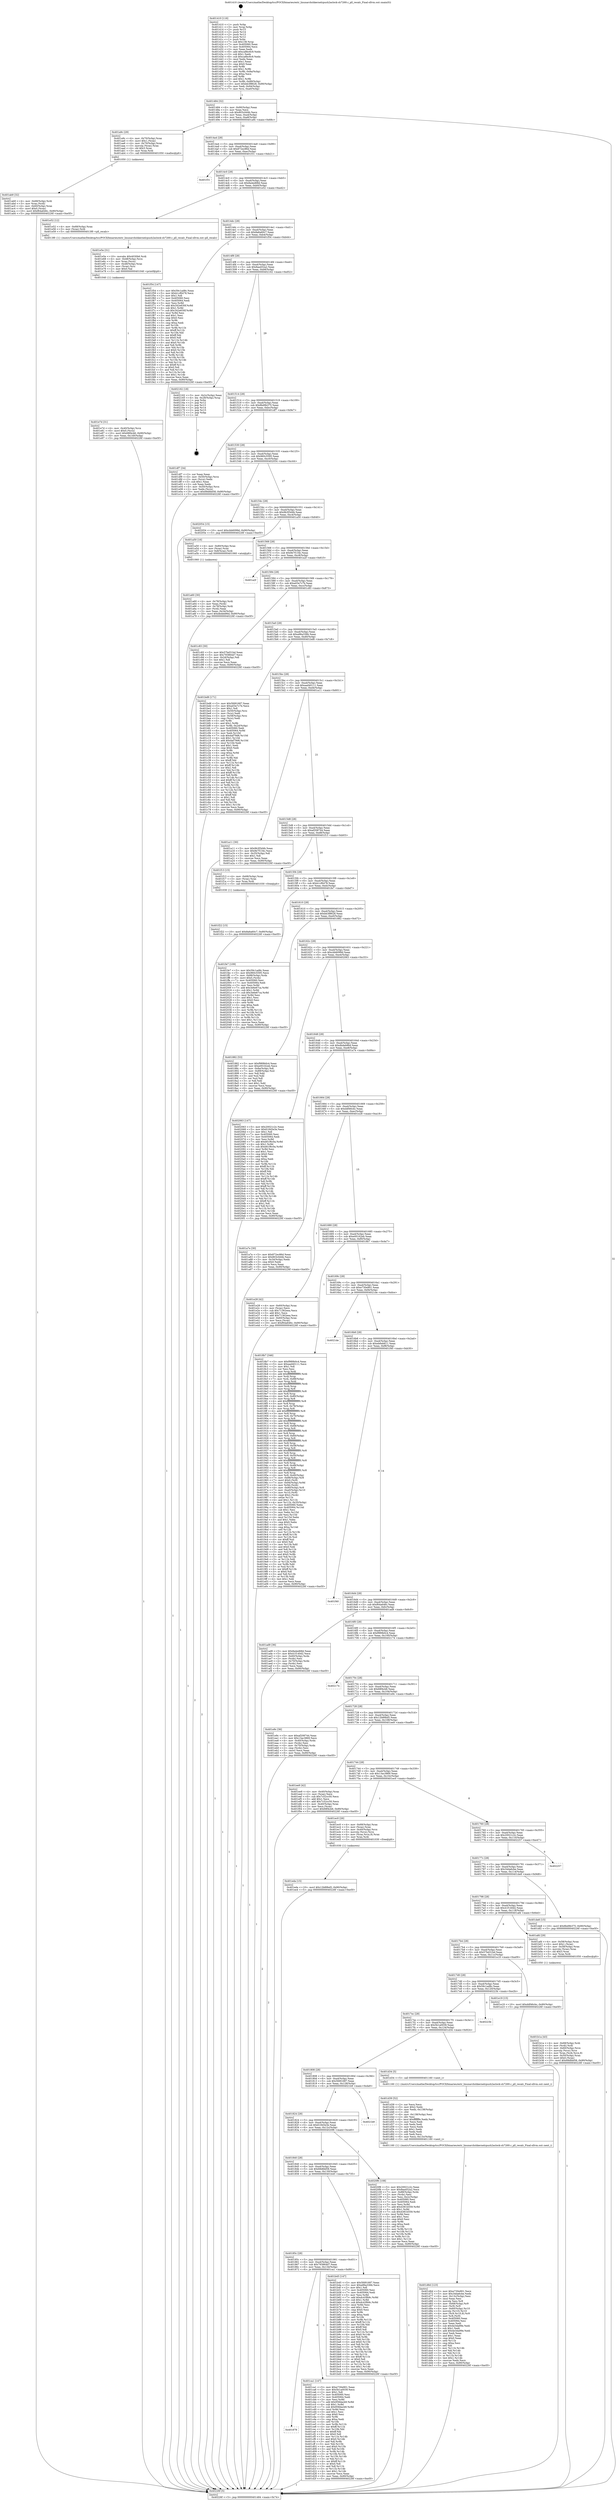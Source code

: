 digraph "0x401410" {
  label = "0x401410 (/mnt/c/Users/mathe/Desktop/tcc/POCII/binaries/extr_linuxarchshkernelcpush2aclock-sh7269.c_pll_recalc_Final-ollvm.out::main(0))"
  labelloc = "t"
  node[shape=record]

  Entry [label="",width=0.3,height=0.3,shape=circle,fillcolor=black,style=filled]
  "0x401484" [label="{
     0x401484 [32]\l
     | [instrs]\l
     &nbsp;&nbsp;0x401484 \<+6\>: mov -0x90(%rbp),%eax\l
     &nbsp;&nbsp;0x40148a \<+2\>: mov %eax,%ecx\l
     &nbsp;&nbsp;0x40148c \<+6\>: sub $0x803c0d4b,%ecx\l
     &nbsp;&nbsp;0x401492 \<+6\>: mov %eax,-0xa4(%rbp)\l
     &nbsp;&nbsp;0x401498 \<+6\>: mov %ecx,-0xa8(%rbp)\l
     &nbsp;&nbsp;0x40149e \<+6\>: je 0000000000401a9c \<main+0x68c\>\l
  }"]
  "0x401a9c" [label="{
     0x401a9c [29]\l
     | [instrs]\l
     &nbsp;&nbsp;0x401a9c \<+4\>: mov -0x70(%rbp),%rax\l
     &nbsp;&nbsp;0x401aa0 \<+6\>: movl $0x1,(%rax)\l
     &nbsp;&nbsp;0x401aa6 \<+4\>: mov -0x70(%rbp),%rax\l
     &nbsp;&nbsp;0x401aaa \<+3\>: movslq (%rax),%rax\l
     &nbsp;&nbsp;0x401aad \<+4\>: shl $0x3,%rax\l
     &nbsp;&nbsp;0x401ab1 \<+3\>: mov %rax,%rdi\l
     &nbsp;&nbsp;0x401ab4 \<+5\>: call 0000000000401050 \<malloc@plt\>\l
     | [calls]\l
     &nbsp;&nbsp;0x401050 \{1\} (unknown)\l
  }"]
  "0x4014a4" [label="{
     0x4014a4 [28]\l
     | [instrs]\l
     &nbsp;&nbsp;0x4014a4 \<+5\>: jmp 00000000004014a9 \<main+0x99\>\l
     &nbsp;&nbsp;0x4014a9 \<+6\>: mov -0xa4(%rbp),%eax\l
     &nbsp;&nbsp;0x4014af \<+5\>: sub $0x872ec86d,%eax\l
     &nbsp;&nbsp;0x4014b4 \<+6\>: mov %eax,-0xac(%rbp)\l
     &nbsp;&nbsp;0x4014ba \<+6\>: je 0000000000401f31 \<main+0xb21\>\l
  }"]
  Exit [label="",width=0.3,height=0.3,shape=circle,fillcolor=black,style=filled,peripheries=2]
  "0x401f31" [label="{
     0x401f31\l
  }", style=dashed]
  "0x4014c0" [label="{
     0x4014c0 [28]\l
     | [instrs]\l
     &nbsp;&nbsp;0x4014c0 \<+5\>: jmp 00000000004014c5 \<main+0xb5\>\l
     &nbsp;&nbsp;0x4014c5 \<+6\>: mov -0xa4(%rbp),%eax\l
     &nbsp;&nbsp;0x4014cb \<+5\>: sub $0x8a4ed68d,%eax\l
     &nbsp;&nbsp;0x4014d0 \<+6\>: mov %eax,-0xb0(%rbp)\l
     &nbsp;&nbsp;0x4014d6 \<+6\>: je 0000000000401e52 \<main+0xa42\>\l
  }"]
  "0x401f22" [label="{
     0x401f22 [15]\l
     | [instrs]\l
     &nbsp;&nbsp;0x401f22 \<+10\>: movl $0x8a6a60c7,-0x90(%rbp)\l
     &nbsp;&nbsp;0x401f2c \<+5\>: jmp 000000000040226f \<main+0xe5f\>\l
  }"]
  "0x401e52" [label="{
     0x401e52 [12]\l
     | [instrs]\l
     &nbsp;&nbsp;0x401e52 \<+4\>: mov -0x68(%rbp),%rax\l
     &nbsp;&nbsp;0x401e56 \<+3\>: mov (%rax),%rdi\l
     &nbsp;&nbsp;0x401e59 \<+5\>: call 00000000004013f0 \<pll_recalc\>\l
     | [calls]\l
     &nbsp;&nbsp;0x4013f0 \{1\} (/mnt/c/Users/mathe/Desktop/tcc/POCII/binaries/extr_linuxarchshkernelcpush2aclock-sh7269.c_pll_recalc_Final-ollvm.out::pll_recalc)\l
  }"]
  "0x4014dc" [label="{
     0x4014dc [28]\l
     | [instrs]\l
     &nbsp;&nbsp;0x4014dc \<+5\>: jmp 00000000004014e1 \<main+0xd1\>\l
     &nbsp;&nbsp;0x4014e1 \<+6\>: mov -0xa4(%rbp),%eax\l
     &nbsp;&nbsp;0x4014e7 \<+5\>: sub $0x8a6a60c7,%eax\l
     &nbsp;&nbsp;0x4014ec \<+6\>: mov %eax,-0xb4(%rbp)\l
     &nbsp;&nbsp;0x4014f2 \<+6\>: je 0000000000401f54 \<main+0xb44\>\l
  }"]
  "0x401eda" [label="{
     0x401eda [15]\l
     | [instrs]\l
     &nbsp;&nbsp;0x401eda \<+10\>: movl $0x12b89bd5,-0x90(%rbp)\l
     &nbsp;&nbsp;0x401ee4 \<+5\>: jmp 000000000040226f \<main+0xe5f\>\l
  }"]
  "0x401f54" [label="{
     0x401f54 [147]\l
     | [instrs]\l
     &nbsp;&nbsp;0x401f54 \<+5\>: mov $0x59c1ad8c,%eax\l
     &nbsp;&nbsp;0x401f59 \<+5\>: mov $0xb1cf6478,%ecx\l
     &nbsp;&nbsp;0x401f5e \<+2\>: mov $0x1,%dl\l
     &nbsp;&nbsp;0x401f60 \<+7\>: mov 0x405060,%esi\l
     &nbsp;&nbsp;0x401f67 \<+7\>: mov 0x405064,%edi\l
     &nbsp;&nbsp;0x401f6e \<+3\>: mov %esi,%r8d\l
     &nbsp;&nbsp;0x401f71 \<+7\>: add $0x342e630f,%r8d\l
     &nbsp;&nbsp;0x401f78 \<+4\>: sub $0x1,%r8d\l
     &nbsp;&nbsp;0x401f7c \<+7\>: sub $0x342e630f,%r8d\l
     &nbsp;&nbsp;0x401f83 \<+4\>: imul %r8d,%esi\l
     &nbsp;&nbsp;0x401f87 \<+3\>: and $0x1,%esi\l
     &nbsp;&nbsp;0x401f8a \<+3\>: cmp $0x0,%esi\l
     &nbsp;&nbsp;0x401f8d \<+4\>: sete %r9b\l
     &nbsp;&nbsp;0x401f91 \<+3\>: cmp $0xa,%edi\l
     &nbsp;&nbsp;0x401f94 \<+4\>: setl %r10b\l
     &nbsp;&nbsp;0x401f98 \<+3\>: mov %r9b,%r11b\l
     &nbsp;&nbsp;0x401f9b \<+4\>: xor $0xff,%r11b\l
     &nbsp;&nbsp;0x401f9f \<+3\>: mov %r10b,%bl\l
     &nbsp;&nbsp;0x401fa2 \<+3\>: xor $0xff,%bl\l
     &nbsp;&nbsp;0x401fa5 \<+3\>: xor $0x0,%dl\l
     &nbsp;&nbsp;0x401fa8 \<+3\>: mov %r11b,%r14b\l
     &nbsp;&nbsp;0x401fab \<+4\>: and $0x0,%r14b\l
     &nbsp;&nbsp;0x401faf \<+3\>: and %dl,%r9b\l
     &nbsp;&nbsp;0x401fb2 \<+3\>: mov %bl,%r15b\l
     &nbsp;&nbsp;0x401fb5 \<+4\>: and $0x0,%r15b\l
     &nbsp;&nbsp;0x401fb9 \<+3\>: and %dl,%r10b\l
     &nbsp;&nbsp;0x401fbc \<+3\>: or %r9b,%r14b\l
     &nbsp;&nbsp;0x401fbf \<+3\>: or %r10b,%r15b\l
     &nbsp;&nbsp;0x401fc2 \<+3\>: xor %r15b,%r14b\l
     &nbsp;&nbsp;0x401fc5 \<+3\>: or %bl,%r11b\l
     &nbsp;&nbsp;0x401fc8 \<+4\>: xor $0xff,%r11b\l
     &nbsp;&nbsp;0x401fcc \<+3\>: or $0x0,%dl\l
     &nbsp;&nbsp;0x401fcf \<+3\>: and %dl,%r11b\l
     &nbsp;&nbsp;0x401fd2 \<+3\>: or %r11b,%r14b\l
     &nbsp;&nbsp;0x401fd5 \<+4\>: test $0x1,%r14b\l
     &nbsp;&nbsp;0x401fd9 \<+3\>: cmovne %ecx,%eax\l
     &nbsp;&nbsp;0x401fdc \<+6\>: mov %eax,-0x90(%rbp)\l
     &nbsp;&nbsp;0x401fe2 \<+5\>: jmp 000000000040226f \<main+0xe5f\>\l
  }"]
  "0x4014f8" [label="{
     0x4014f8 [28]\l
     | [instrs]\l
     &nbsp;&nbsp;0x4014f8 \<+5\>: jmp 00000000004014fd \<main+0xed\>\l
     &nbsp;&nbsp;0x4014fd \<+6\>: mov -0xa4(%rbp),%eax\l
     &nbsp;&nbsp;0x401503 \<+5\>: sub $0x8aa452a2,%eax\l
     &nbsp;&nbsp;0x401508 \<+6\>: mov %eax,-0xb8(%rbp)\l
     &nbsp;&nbsp;0x40150e \<+6\>: je 0000000000402162 \<main+0xd52\>\l
  }"]
  "0x401e7d" [label="{
     0x401e7d [31]\l
     | [instrs]\l
     &nbsp;&nbsp;0x401e7d \<+4\>: mov -0x40(%rbp),%rcx\l
     &nbsp;&nbsp;0x401e81 \<+6\>: movl $0x0,(%rcx)\l
     &nbsp;&nbsp;0x401e87 \<+10\>: movl $0x68f4cb6,-0x90(%rbp)\l
     &nbsp;&nbsp;0x401e91 \<+6\>: mov %eax,-0x140(%rbp)\l
     &nbsp;&nbsp;0x401e97 \<+5\>: jmp 000000000040226f \<main+0xe5f\>\l
  }"]
  "0x402162" [label="{
     0x402162 [18]\l
     | [instrs]\l
     &nbsp;&nbsp;0x402162 \<+3\>: mov -0x2c(%rbp),%eax\l
     &nbsp;&nbsp;0x402165 \<+4\>: lea -0x28(%rbp),%rsp\l
     &nbsp;&nbsp;0x402169 \<+1\>: pop %rbx\l
     &nbsp;&nbsp;0x40216a \<+2\>: pop %r12\l
     &nbsp;&nbsp;0x40216c \<+2\>: pop %r13\l
     &nbsp;&nbsp;0x40216e \<+2\>: pop %r14\l
     &nbsp;&nbsp;0x402170 \<+2\>: pop %r15\l
     &nbsp;&nbsp;0x402172 \<+1\>: pop %rbp\l
     &nbsp;&nbsp;0x402173 \<+1\>: ret\l
  }"]
  "0x401514" [label="{
     0x401514 [28]\l
     | [instrs]\l
     &nbsp;&nbsp;0x401514 \<+5\>: jmp 0000000000401519 \<main+0x109\>\l
     &nbsp;&nbsp;0x401519 \<+6\>: mov -0xa4(%rbp),%eax\l
     &nbsp;&nbsp;0x40151f \<+5\>: sub $0x8bd9b375,%eax\l
     &nbsp;&nbsp;0x401524 \<+6\>: mov %eax,-0xbc(%rbp)\l
     &nbsp;&nbsp;0x40152a \<+6\>: je 0000000000401df7 \<main+0x9e7\>\l
  }"]
  "0x401e5e" [label="{
     0x401e5e [31]\l
     | [instrs]\l
     &nbsp;&nbsp;0x401e5e \<+10\>: movabs $0x4030b6,%rdi\l
     &nbsp;&nbsp;0x401e68 \<+4\>: mov -0x48(%rbp),%rcx\l
     &nbsp;&nbsp;0x401e6c \<+3\>: mov %rax,(%rcx)\l
     &nbsp;&nbsp;0x401e6f \<+4\>: mov -0x48(%rbp),%rax\l
     &nbsp;&nbsp;0x401e73 \<+3\>: mov (%rax),%rsi\l
     &nbsp;&nbsp;0x401e76 \<+2\>: mov $0x0,%al\l
     &nbsp;&nbsp;0x401e78 \<+5\>: call 0000000000401040 \<printf@plt\>\l
     | [calls]\l
     &nbsp;&nbsp;0x401040 \{1\} (unknown)\l
  }"]
  "0x401df7" [label="{
     0x401df7 [34]\l
     | [instrs]\l
     &nbsp;&nbsp;0x401df7 \<+2\>: xor %eax,%eax\l
     &nbsp;&nbsp;0x401df9 \<+4\>: mov -0x50(%rbp),%rcx\l
     &nbsp;&nbsp;0x401dfd \<+2\>: mov (%rcx),%edx\l
     &nbsp;&nbsp;0x401dff \<+3\>: sub $0x1,%eax\l
     &nbsp;&nbsp;0x401e02 \<+2\>: sub %eax,%edx\l
     &nbsp;&nbsp;0x401e04 \<+4\>: mov -0x50(%rbp),%rcx\l
     &nbsp;&nbsp;0x401e08 \<+2\>: mov %edx,(%rcx)\l
     &nbsp;&nbsp;0x401e0a \<+10\>: movl $0x68dfdd58,-0x90(%rbp)\l
     &nbsp;&nbsp;0x401e14 \<+5\>: jmp 000000000040226f \<main+0xe5f\>\l
  }"]
  "0x401530" [label="{
     0x401530 [28]\l
     | [instrs]\l
     &nbsp;&nbsp;0x401530 \<+5\>: jmp 0000000000401535 \<main+0x125\>\l
     &nbsp;&nbsp;0x401535 \<+6\>: mov -0xa4(%rbp),%eax\l
     &nbsp;&nbsp;0x40153b \<+5\>: sub $0x960c5595,%eax\l
     &nbsp;&nbsp;0x401540 \<+6\>: mov %eax,-0xc0(%rbp)\l
     &nbsp;&nbsp;0x401546 \<+6\>: je 0000000000402054 \<main+0xc44\>\l
  }"]
  "0x401d6d" [label="{
     0x401d6d [123]\l
     | [instrs]\l
     &nbsp;&nbsp;0x401d6d \<+5\>: mov $0xe730e901,%ecx\l
     &nbsp;&nbsp;0x401d72 \<+5\>: mov $0x34da6cbe,%edx\l
     &nbsp;&nbsp;0x401d77 \<+6\>: mov -0x13c(%rbp),%esi\l
     &nbsp;&nbsp;0x401d7d \<+3\>: imul %eax,%esi\l
     &nbsp;&nbsp;0x401d80 \<+3\>: movslq %esi,%r8\l
     &nbsp;&nbsp;0x401d83 \<+4\>: mov -0x68(%rbp),%r9\l
     &nbsp;&nbsp;0x401d87 \<+3\>: mov (%r9),%r9\l
     &nbsp;&nbsp;0x401d8a \<+4\>: mov -0x60(%rbp),%r10\l
     &nbsp;&nbsp;0x401d8e \<+3\>: movslq (%r10),%r10\l
     &nbsp;&nbsp;0x401d91 \<+4\>: mov (%r9,%r10,8),%r9\l
     &nbsp;&nbsp;0x401d95 \<+3\>: mov %r8,(%r9)\l
     &nbsp;&nbsp;0x401d98 \<+7\>: mov 0x405060,%eax\l
     &nbsp;&nbsp;0x401d9f \<+7\>: mov 0x405064,%esi\l
     &nbsp;&nbsp;0x401da6 \<+2\>: mov %eax,%edi\l
     &nbsp;&nbsp;0x401da8 \<+6\>: sub $0x4e3da99e,%edi\l
     &nbsp;&nbsp;0x401dae \<+3\>: sub $0x1,%edi\l
     &nbsp;&nbsp;0x401db1 \<+6\>: add $0x4e3da99e,%edi\l
     &nbsp;&nbsp;0x401db7 \<+3\>: imul %edi,%eax\l
     &nbsp;&nbsp;0x401dba \<+3\>: and $0x1,%eax\l
     &nbsp;&nbsp;0x401dbd \<+3\>: cmp $0x0,%eax\l
     &nbsp;&nbsp;0x401dc0 \<+4\>: sete %r11b\l
     &nbsp;&nbsp;0x401dc4 \<+3\>: cmp $0xa,%esi\l
     &nbsp;&nbsp;0x401dc7 \<+3\>: setl %bl\l
     &nbsp;&nbsp;0x401dca \<+3\>: mov %r11b,%r14b\l
     &nbsp;&nbsp;0x401dcd \<+3\>: and %bl,%r14b\l
     &nbsp;&nbsp;0x401dd0 \<+3\>: xor %bl,%r11b\l
     &nbsp;&nbsp;0x401dd3 \<+3\>: or %r11b,%r14b\l
     &nbsp;&nbsp;0x401dd6 \<+4\>: test $0x1,%r14b\l
     &nbsp;&nbsp;0x401dda \<+3\>: cmovne %edx,%ecx\l
     &nbsp;&nbsp;0x401ddd \<+6\>: mov %ecx,-0x90(%rbp)\l
     &nbsp;&nbsp;0x401de3 \<+5\>: jmp 000000000040226f \<main+0xe5f\>\l
  }"]
  "0x402054" [label="{
     0x402054 [15]\l
     | [instrs]\l
     &nbsp;&nbsp;0x402054 \<+10\>: movl $0xcbb6099d,-0x90(%rbp)\l
     &nbsp;&nbsp;0x40205e \<+5\>: jmp 000000000040226f \<main+0xe5f\>\l
  }"]
  "0x40154c" [label="{
     0x40154c [28]\l
     | [instrs]\l
     &nbsp;&nbsp;0x40154c \<+5\>: jmp 0000000000401551 \<main+0x141\>\l
     &nbsp;&nbsp;0x401551 \<+6\>: mov -0xa4(%rbp),%eax\l
     &nbsp;&nbsp;0x401557 \<+5\>: sub $0x9b3f3d4b,%eax\l
     &nbsp;&nbsp;0x40155c \<+6\>: mov %eax,-0xc4(%rbp)\l
     &nbsp;&nbsp;0x401562 \<+6\>: je 0000000000401a50 \<main+0x640\>\l
  }"]
  "0x401d39" [label="{
     0x401d39 [52]\l
     | [instrs]\l
     &nbsp;&nbsp;0x401d39 \<+2\>: xor %ecx,%ecx\l
     &nbsp;&nbsp;0x401d3b \<+5\>: mov $0x2,%edx\l
     &nbsp;&nbsp;0x401d40 \<+6\>: mov %edx,-0x138(%rbp)\l
     &nbsp;&nbsp;0x401d46 \<+1\>: cltd\l
     &nbsp;&nbsp;0x401d47 \<+6\>: mov -0x138(%rbp),%esi\l
     &nbsp;&nbsp;0x401d4d \<+2\>: idiv %esi\l
     &nbsp;&nbsp;0x401d4f \<+6\>: imul $0xfffffffe,%edx,%edx\l
     &nbsp;&nbsp;0x401d55 \<+2\>: mov %ecx,%edi\l
     &nbsp;&nbsp;0x401d57 \<+2\>: sub %edx,%edi\l
     &nbsp;&nbsp;0x401d59 \<+2\>: mov %ecx,%edx\l
     &nbsp;&nbsp;0x401d5b \<+3\>: sub $0x1,%edx\l
     &nbsp;&nbsp;0x401d5e \<+2\>: add %edx,%edi\l
     &nbsp;&nbsp;0x401d60 \<+2\>: sub %edi,%ecx\l
     &nbsp;&nbsp;0x401d62 \<+6\>: mov %ecx,-0x13c(%rbp)\l
     &nbsp;&nbsp;0x401d68 \<+5\>: call 0000000000401160 \<next_i\>\l
     | [calls]\l
     &nbsp;&nbsp;0x401160 \{1\} (/mnt/c/Users/mathe/Desktop/tcc/POCII/binaries/extr_linuxarchshkernelcpush2aclock-sh7269.c_pll_recalc_Final-ollvm.out::next_i)\l
  }"]
  "0x401a50" [label="{
     0x401a50 [16]\l
     | [instrs]\l
     &nbsp;&nbsp;0x401a50 \<+4\>: mov -0x80(%rbp),%rax\l
     &nbsp;&nbsp;0x401a54 \<+3\>: mov (%rax),%rax\l
     &nbsp;&nbsp;0x401a57 \<+4\>: mov 0x8(%rax),%rdi\l
     &nbsp;&nbsp;0x401a5b \<+5\>: call 0000000000401060 \<atoi@plt\>\l
     | [calls]\l
     &nbsp;&nbsp;0x401060 \{1\} (unknown)\l
  }"]
  "0x401568" [label="{
     0x401568 [28]\l
     | [instrs]\l
     &nbsp;&nbsp;0x401568 \<+5\>: jmp 000000000040156d \<main+0x15d\>\l
     &nbsp;&nbsp;0x40156d \<+6\>: mov -0xa4(%rbp),%eax\l
     &nbsp;&nbsp;0x401573 \<+5\>: sub $0x9e7f134c,%eax\l
     &nbsp;&nbsp;0x401578 \<+6\>: mov %eax,-0xc8(%rbp)\l
     &nbsp;&nbsp;0x40157e \<+6\>: je 0000000000401a2f \<main+0x61f\>\l
  }"]
  "0x401878" [label="{
     0x401878\l
  }", style=dashed]
  "0x401a2f" [label="{
     0x401a2f\l
  }", style=dashed]
  "0x401584" [label="{
     0x401584 [28]\l
     | [instrs]\l
     &nbsp;&nbsp;0x401584 \<+5\>: jmp 0000000000401589 \<main+0x179\>\l
     &nbsp;&nbsp;0x401589 \<+6\>: mov -0xa4(%rbp),%eax\l
     &nbsp;&nbsp;0x40158f \<+5\>: sub $0xa03e7c7b,%eax\l
     &nbsp;&nbsp;0x401594 \<+6\>: mov %eax,-0xcc(%rbp)\l
     &nbsp;&nbsp;0x40159a \<+6\>: je 0000000000401c83 \<main+0x873\>\l
  }"]
  "0x401ca1" [label="{
     0x401ca1 [147]\l
     | [instrs]\l
     &nbsp;&nbsp;0x401ca1 \<+5\>: mov $0xe730e901,%eax\l
     &nbsp;&nbsp;0x401ca6 \<+5\>: mov $0x5b1a0039,%ecx\l
     &nbsp;&nbsp;0x401cab \<+2\>: mov $0x1,%dl\l
     &nbsp;&nbsp;0x401cad \<+7\>: mov 0x405060,%esi\l
     &nbsp;&nbsp;0x401cb4 \<+7\>: mov 0x405064,%edi\l
     &nbsp;&nbsp;0x401cbb \<+3\>: mov %esi,%r8d\l
     &nbsp;&nbsp;0x401cbe \<+7\>: add $0x958dacb9,%r8d\l
     &nbsp;&nbsp;0x401cc5 \<+4\>: sub $0x1,%r8d\l
     &nbsp;&nbsp;0x401cc9 \<+7\>: sub $0x958dacb9,%r8d\l
     &nbsp;&nbsp;0x401cd0 \<+4\>: imul %r8d,%esi\l
     &nbsp;&nbsp;0x401cd4 \<+3\>: and $0x1,%esi\l
     &nbsp;&nbsp;0x401cd7 \<+3\>: cmp $0x0,%esi\l
     &nbsp;&nbsp;0x401cda \<+4\>: sete %r9b\l
     &nbsp;&nbsp;0x401cde \<+3\>: cmp $0xa,%edi\l
     &nbsp;&nbsp;0x401ce1 \<+4\>: setl %r10b\l
     &nbsp;&nbsp;0x401ce5 \<+3\>: mov %r9b,%r11b\l
     &nbsp;&nbsp;0x401ce8 \<+4\>: xor $0xff,%r11b\l
     &nbsp;&nbsp;0x401cec \<+3\>: mov %r10b,%bl\l
     &nbsp;&nbsp;0x401cef \<+3\>: xor $0xff,%bl\l
     &nbsp;&nbsp;0x401cf2 \<+3\>: xor $0x0,%dl\l
     &nbsp;&nbsp;0x401cf5 \<+3\>: mov %r11b,%r14b\l
     &nbsp;&nbsp;0x401cf8 \<+4\>: and $0x0,%r14b\l
     &nbsp;&nbsp;0x401cfc \<+3\>: and %dl,%r9b\l
     &nbsp;&nbsp;0x401cff \<+3\>: mov %bl,%r15b\l
     &nbsp;&nbsp;0x401d02 \<+4\>: and $0x0,%r15b\l
     &nbsp;&nbsp;0x401d06 \<+3\>: and %dl,%r10b\l
     &nbsp;&nbsp;0x401d09 \<+3\>: or %r9b,%r14b\l
     &nbsp;&nbsp;0x401d0c \<+3\>: or %r10b,%r15b\l
     &nbsp;&nbsp;0x401d0f \<+3\>: xor %r15b,%r14b\l
     &nbsp;&nbsp;0x401d12 \<+3\>: or %bl,%r11b\l
     &nbsp;&nbsp;0x401d15 \<+4\>: xor $0xff,%r11b\l
     &nbsp;&nbsp;0x401d19 \<+3\>: or $0x0,%dl\l
     &nbsp;&nbsp;0x401d1c \<+3\>: and %dl,%r11b\l
     &nbsp;&nbsp;0x401d1f \<+3\>: or %r11b,%r14b\l
     &nbsp;&nbsp;0x401d22 \<+4\>: test $0x1,%r14b\l
     &nbsp;&nbsp;0x401d26 \<+3\>: cmovne %ecx,%eax\l
     &nbsp;&nbsp;0x401d29 \<+6\>: mov %eax,-0x90(%rbp)\l
     &nbsp;&nbsp;0x401d2f \<+5\>: jmp 000000000040226f \<main+0xe5f\>\l
  }"]
  "0x401c83" [label="{
     0x401c83 [30]\l
     | [instrs]\l
     &nbsp;&nbsp;0x401c83 \<+5\>: mov $0x57bd31bd,%eax\l
     &nbsp;&nbsp;0x401c88 \<+5\>: mov $0x793864d7,%ecx\l
     &nbsp;&nbsp;0x401c8d \<+3\>: mov -0x2d(%rbp),%dl\l
     &nbsp;&nbsp;0x401c90 \<+3\>: test $0x1,%dl\l
     &nbsp;&nbsp;0x401c93 \<+3\>: cmovne %ecx,%eax\l
     &nbsp;&nbsp;0x401c96 \<+6\>: mov %eax,-0x90(%rbp)\l
     &nbsp;&nbsp;0x401c9c \<+5\>: jmp 000000000040226f \<main+0xe5f\>\l
  }"]
  "0x4015a0" [label="{
     0x4015a0 [28]\l
     | [instrs]\l
     &nbsp;&nbsp;0x4015a0 \<+5\>: jmp 00000000004015a5 \<main+0x195\>\l
     &nbsp;&nbsp;0x4015a5 \<+6\>: mov -0xa4(%rbp),%eax\l
     &nbsp;&nbsp;0x4015ab \<+5\>: sub $0xa96a336b,%eax\l
     &nbsp;&nbsp;0x4015b0 \<+6\>: mov %eax,-0xd0(%rbp)\l
     &nbsp;&nbsp;0x4015b6 \<+6\>: je 0000000000401bd8 \<main+0x7c8\>\l
  }"]
  "0x40185c" [label="{
     0x40185c [28]\l
     | [instrs]\l
     &nbsp;&nbsp;0x40185c \<+5\>: jmp 0000000000401861 \<main+0x451\>\l
     &nbsp;&nbsp;0x401861 \<+6\>: mov -0xa4(%rbp),%eax\l
     &nbsp;&nbsp;0x401867 \<+5\>: sub $0x793864d7,%eax\l
     &nbsp;&nbsp;0x40186c \<+6\>: mov %eax,-0x134(%rbp)\l
     &nbsp;&nbsp;0x401872 \<+6\>: je 0000000000401ca1 \<main+0x891\>\l
  }"]
  "0x401bd8" [label="{
     0x401bd8 [171]\l
     | [instrs]\l
     &nbsp;&nbsp;0x401bd8 \<+5\>: mov $0x5fd91687,%eax\l
     &nbsp;&nbsp;0x401bdd \<+5\>: mov $0xa03e7c7b,%ecx\l
     &nbsp;&nbsp;0x401be2 \<+2\>: mov $0x1,%dl\l
     &nbsp;&nbsp;0x401be4 \<+4\>: mov -0x50(%rbp),%rsi\l
     &nbsp;&nbsp;0x401be8 \<+2\>: mov (%rsi),%edi\l
     &nbsp;&nbsp;0x401bea \<+4\>: mov -0x58(%rbp),%rsi\l
     &nbsp;&nbsp;0x401bee \<+2\>: cmp (%rsi),%edi\l
     &nbsp;&nbsp;0x401bf0 \<+4\>: setl %r8b\l
     &nbsp;&nbsp;0x401bf4 \<+4\>: and $0x1,%r8b\l
     &nbsp;&nbsp;0x401bf8 \<+4\>: mov %r8b,-0x2d(%rbp)\l
     &nbsp;&nbsp;0x401bfc \<+7\>: mov 0x405060,%edi\l
     &nbsp;&nbsp;0x401c03 \<+8\>: mov 0x405064,%r9d\l
     &nbsp;&nbsp;0x401c0b \<+3\>: mov %edi,%r10d\l
     &nbsp;&nbsp;0x401c0e \<+7\>: sub $0x4af79d6,%r10d\l
     &nbsp;&nbsp;0x401c15 \<+4\>: sub $0x1,%r10d\l
     &nbsp;&nbsp;0x401c19 \<+7\>: add $0x4af79d6,%r10d\l
     &nbsp;&nbsp;0x401c20 \<+4\>: imul %r10d,%edi\l
     &nbsp;&nbsp;0x401c24 \<+3\>: and $0x1,%edi\l
     &nbsp;&nbsp;0x401c27 \<+3\>: cmp $0x0,%edi\l
     &nbsp;&nbsp;0x401c2a \<+4\>: sete %r8b\l
     &nbsp;&nbsp;0x401c2e \<+4\>: cmp $0xa,%r9d\l
     &nbsp;&nbsp;0x401c32 \<+4\>: setl %r11b\l
     &nbsp;&nbsp;0x401c36 \<+3\>: mov %r8b,%bl\l
     &nbsp;&nbsp;0x401c39 \<+3\>: xor $0xff,%bl\l
     &nbsp;&nbsp;0x401c3c \<+3\>: mov %r11b,%r14b\l
     &nbsp;&nbsp;0x401c3f \<+4\>: xor $0xff,%r14b\l
     &nbsp;&nbsp;0x401c43 \<+3\>: xor $0x1,%dl\l
     &nbsp;&nbsp;0x401c46 \<+3\>: mov %bl,%r15b\l
     &nbsp;&nbsp;0x401c49 \<+4\>: and $0xff,%r15b\l
     &nbsp;&nbsp;0x401c4d \<+3\>: and %dl,%r8b\l
     &nbsp;&nbsp;0x401c50 \<+3\>: mov %r14b,%r12b\l
     &nbsp;&nbsp;0x401c53 \<+4\>: and $0xff,%r12b\l
     &nbsp;&nbsp;0x401c57 \<+3\>: and %dl,%r11b\l
     &nbsp;&nbsp;0x401c5a \<+3\>: or %r8b,%r15b\l
     &nbsp;&nbsp;0x401c5d \<+3\>: or %r11b,%r12b\l
     &nbsp;&nbsp;0x401c60 \<+3\>: xor %r12b,%r15b\l
     &nbsp;&nbsp;0x401c63 \<+3\>: or %r14b,%bl\l
     &nbsp;&nbsp;0x401c66 \<+3\>: xor $0xff,%bl\l
     &nbsp;&nbsp;0x401c69 \<+3\>: or $0x1,%dl\l
     &nbsp;&nbsp;0x401c6c \<+2\>: and %dl,%bl\l
     &nbsp;&nbsp;0x401c6e \<+3\>: or %bl,%r15b\l
     &nbsp;&nbsp;0x401c71 \<+4\>: test $0x1,%r15b\l
     &nbsp;&nbsp;0x401c75 \<+3\>: cmovne %ecx,%eax\l
     &nbsp;&nbsp;0x401c78 \<+6\>: mov %eax,-0x90(%rbp)\l
     &nbsp;&nbsp;0x401c7e \<+5\>: jmp 000000000040226f \<main+0xe5f\>\l
  }"]
  "0x4015bc" [label="{
     0x4015bc [28]\l
     | [instrs]\l
     &nbsp;&nbsp;0x4015bc \<+5\>: jmp 00000000004015c1 \<main+0x1b1\>\l
     &nbsp;&nbsp;0x4015c1 \<+6\>: mov -0xa4(%rbp),%eax\l
     &nbsp;&nbsp;0x4015c7 \<+5\>: sub $0xaad40111,%eax\l
     &nbsp;&nbsp;0x4015cc \<+6\>: mov %eax,-0xd4(%rbp)\l
     &nbsp;&nbsp;0x4015d2 \<+6\>: je 0000000000401a11 \<main+0x601\>\l
  }"]
  "0x401b45" [label="{
     0x401b45 [147]\l
     | [instrs]\l
     &nbsp;&nbsp;0x401b45 \<+5\>: mov $0x5fd91687,%eax\l
     &nbsp;&nbsp;0x401b4a \<+5\>: mov $0xa96a336b,%ecx\l
     &nbsp;&nbsp;0x401b4f \<+2\>: mov $0x1,%dl\l
     &nbsp;&nbsp;0x401b51 \<+7\>: mov 0x405060,%esi\l
     &nbsp;&nbsp;0x401b58 \<+7\>: mov 0x405064,%edi\l
     &nbsp;&nbsp;0x401b5f \<+3\>: mov %esi,%r8d\l
     &nbsp;&nbsp;0x401b62 \<+7\>: add $0xdc43fb9c,%r8d\l
     &nbsp;&nbsp;0x401b69 \<+4\>: sub $0x1,%r8d\l
     &nbsp;&nbsp;0x401b6d \<+7\>: sub $0xdc43fb9c,%r8d\l
     &nbsp;&nbsp;0x401b74 \<+4\>: imul %r8d,%esi\l
     &nbsp;&nbsp;0x401b78 \<+3\>: and $0x1,%esi\l
     &nbsp;&nbsp;0x401b7b \<+3\>: cmp $0x0,%esi\l
     &nbsp;&nbsp;0x401b7e \<+4\>: sete %r9b\l
     &nbsp;&nbsp;0x401b82 \<+3\>: cmp $0xa,%edi\l
     &nbsp;&nbsp;0x401b85 \<+4\>: setl %r10b\l
     &nbsp;&nbsp;0x401b89 \<+3\>: mov %r9b,%r11b\l
     &nbsp;&nbsp;0x401b8c \<+4\>: xor $0xff,%r11b\l
     &nbsp;&nbsp;0x401b90 \<+3\>: mov %r10b,%bl\l
     &nbsp;&nbsp;0x401b93 \<+3\>: xor $0xff,%bl\l
     &nbsp;&nbsp;0x401b96 \<+3\>: xor $0x0,%dl\l
     &nbsp;&nbsp;0x401b99 \<+3\>: mov %r11b,%r14b\l
     &nbsp;&nbsp;0x401b9c \<+4\>: and $0x0,%r14b\l
     &nbsp;&nbsp;0x401ba0 \<+3\>: and %dl,%r9b\l
     &nbsp;&nbsp;0x401ba3 \<+3\>: mov %bl,%r15b\l
     &nbsp;&nbsp;0x401ba6 \<+4\>: and $0x0,%r15b\l
     &nbsp;&nbsp;0x401baa \<+3\>: and %dl,%r10b\l
     &nbsp;&nbsp;0x401bad \<+3\>: or %r9b,%r14b\l
     &nbsp;&nbsp;0x401bb0 \<+3\>: or %r10b,%r15b\l
     &nbsp;&nbsp;0x401bb3 \<+3\>: xor %r15b,%r14b\l
     &nbsp;&nbsp;0x401bb6 \<+3\>: or %bl,%r11b\l
     &nbsp;&nbsp;0x401bb9 \<+4\>: xor $0xff,%r11b\l
     &nbsp;&nbsp;0x401bbd \<+3\>: or $0x0,%dl\l
     &nbsp;&nbsp;0x401bc0 \<+3\>: and %dl,%r11b\l
     &nbsp;&nbsp;0x401bc3 \<+3\>: or %r11b,%r14b\l
     &nbsp;&nbsp;0x401bc6 \<+4\>: test $0x1,%r14b\l
     &nbsp;&nbsp;0x401bca \<+3\>: cmovne %ecx,%eax\l
     &nbsp;&nbsp;0x401bcd \<+6\>: mov %eax,-0x90(%rbp)\l
     &nbsp;&nbsp;0x401bd3 \<+5\>: jmp 000000000040226f \<main+0xe5f\>\l
  }"]
  "0x401a11" [label="{
     0x401a11 [30]\l
     | [instrs]\l
     &nbsp;&nbsp;0x401a11 \<+5\>: mov $0x9b3f3d4b,%eax\l
     &nbsp;&nbsp;0x401a16 \<+5\>: mov $0x9e7f134c,%ecx\l
     &nbsp;&nbsp;0x401a1b \<+3\>: mov -0x35(%rbp),%dl\l
     &nbsp;&nbsp;0x401a1e \<+3\>: test $0x1,%dl\l
     &nbsp;&nbsp;0x401a21 \<+3\>: cmovne %ecx,%eax\l
     &nbsp;&nbsp;0x401a24 \<+6\>: mov %eax,-0x90(%rbp)\l
     &nbsp;&nbsp;0x401a2a \<+5\>: jmp 000000000040226f \<main+0xe5f\>\l
  }"]
  "0x4015d8" [label="{
     0x4015d8 [28]\l
     | [instrs]\l
     &nbsp;&nbsp;0x4015d8 \<+5\>: jmp 00000000004015dd \<main+0x1cd\>\l
     &nbsp;&nbsp;0x4015dd \<+6\>: mov -0xa4(%rbp),%eax\l
     &nbsp;&nbsp;0x4015e3 \<+5\>: sub $0xaf208744,%eax\l
     &nbsp;&nbsp;0x4015e8 \<+6\>: mov %eax,-0xd8(%rbp)\l
     &nbsp;&nbsp;0x4015ee \<+6\>: je 0000000000401f13 \<main+0xb03\>\l
  }"]
  "0x401840" [label="{
     0x401840 [28]\l
     | [instrs]\l
     &nbsp;&nbsp;0x401840 \<+5\>: jmp 0000000000401845 \<main+0x435\>\l
     &nbsp;&nbsp;0x401845 \<+6\>: mov -0xa4(%rbp),%eax\l
     &nbsp;&nbsp;0x40184b \<+5\>: sub $0x68dfdd58,%eax\l
     &nbsp;&nbsp;0x401850 \<+6\>: mov %eax,-0x130(%rbp)\l
     &nbsp;&nbsp;0x401856 \<+6\>: je 0000000000401b45 \<main+0x735\>\l
  }"]
  "0x401f13" [label="{
     0x401f13 [15]\l
     | [instrs]\l
     &nbsp;&nbsp;0x401f13 \<+4\>: mov -0x68(%rbp),%rax\l
     &nbsp;&nbsp;0x401f17 \<+3\>: mov (%rax),%rax\l
     &nbsp;&nbsp;0x401f1a \<+3\>: mov %rax,%rdi\l
     &nbsp;&nbsp;0x401f1d \<+5\>: call 0000000000401030 \<free@plt\>\l
     | [calls]\l
     &nbsp;&nbsp;0x401030 \{1\} (unknown)\l
  }"]
  "0x4015f4" [label="{
     0x4015f4 [28]\l
     | [instrs]\l
     &nbsp;&nbsp;0x4015f4 \<+5\>: jmp 00000000004015f9 \<main+0x1e9\>\l
     &nbsp;&nbsp;0x4015f9 \<+6\>: mov -0xa4(%rbp),%eax\l
     &nbsp;&nbsp;0x4015ff \<+5\>: sub $0xb1cf6478,%eax\l
     &nbsp;&nbsp;0x401604 \<+6\>: mov %eax,-0xdc(%rbp)\l
     &nbsp;&nbsp;0x40160a \<+6\>: je 0000000000401fe7 \<main+0xbd7\>\l
  }"]
  "0x4020f6" [label="{
     0x4020f6 [108]\l
     | [instrs]\l
     &nbsp;&nbsp;0x4020f6 \<+5\>: mov $0x20021c2c,%eax\l
     &nbsp;&nbsp;0x4020fb \<+5\>: mov $0x8aa452a2,%ecx\l
     &nbsp;&nbsp;0x402100 \<+7\>: mov -0x88(%rbp),%rdx\l
     &nbsp;&nbsp;0x402107 \<+2\>: mov (%rdx),%esi\l
     &nbsp;&nbsp;0x402109 \<+3\>: mov %esi,-0x2c(%rbp)\l
     &nbsp;&nbsp;0x40210c \<+7\>: mov 0x405060,%esi\l
     &nbsp;&nbsp;0x402113 \<+7\>: mov 0x405064,%edi\l
     &nbsp;&nbsp;0x40211a \<+3\>: mov %esi,%r8d\l
     &nbsp;&nbsp;0x40211d \<+7\>: add $0x4381b559,%r8d\l
     &nbsp;&nbsp;0x402124 \<+4\>: sub $0x1,%r8d\l
     &nbsp;&nbsp;0x402128 \<+7\>: sub $0x4381b559,%r8d\l
     &nbsp;&nbsp;0x40212f \<+4\>: imul %r8d,%esi\l
     &nbsp;&nbsp;0x402133 \<+3\>: and $0x1,%esi\l
     &nbsp;&nbsp;0x402136 \<+3\>: cmp $0x0,%esi\l
     &nbsp;&nbsp;0x402139 \<+4\>: sete %r9b\l
     &nbsp;&nbsp;0x40213d \<+3\>: cmp $0xa,%edi\l
     &nbsp;&nbsp;0x402140 \<+4\>: setl %r10b\l
     &nbsp;&nbsp;0x402144 \<+3\>: mov %r9b,%r11b\l
     &nbsp;&nbsp;0x402147 \<+3\>: and %r10b,%r11b\l
     &nbsp;&nbsp;0x40214a \<+3\>: xor %r10b,%r9b\l
     &nbsp;&nbsp;0x40214d \<+3\>: or %r9b,%r11b\l
     &nbsp;&nbsp;0x402150 \<+4\>: test $0x1,%r11b\l
     &nbsp;&nbsp;0x402154 \<+3\>: cmovne %ecx,%eax\l
     &nbsp;&nbsp;0x402157 \<+6\>: mov %eax,-0x90(%rbp)\l
     &nbsp;&nbsp;0x40215d \<+5\>: jmp 000000000040226f \<main+0xe5f\>\l
  }"]
  "0x401fe7" [label="{
     0x401fe7 [109]\l
     | [instrs]\l
     &nbsp;&nbsp;0x401fe7 \<+5\>: mov $0x59c1ad8c,%eax\l
     &nbsp;&nbsp;0x401fec \<+5\>: mov $0x960c5595,%ecx\l
     &nbsp;&nbsp;0x401ff1 \<+7\>: mov -0x88(%rbp),%rdx\l
     &nbsp;&nbsp;0x401ff8 \<+6\>: movl $0x0,(%rdx)\l
     &nbsp;&nbsp;0x401ffe \<+7\>: mov 0x405060,%esi\l
     &nbsp;&nbsp;0x402005 \<+7\>: mov 0x405064,%edi\l
     &nbsp;&nbsp;0x40200c \<+3\>: mov %esi,%r8d\l
     &nbsp;&nbsp;0x40200f \<+7\>: add $0x3e6e67ca,%r8d\l
     &nbsp;&nbsp;0x402016 \<+4\>: sub $0x1,%r8d\l
     &nbsp;&nbsp;0x40201a \<+7\>: sub $0x3e6e67ca,%r8d\l
     &nbsp;&nbsp;0x402021 \<+4\>: imul %r8d,%esi\l
     &nbsp;&nbsp;0x402025 \<+3\>: and $0x1,%esi\l
     &nbsp;&nbsp;0x402028 \<+3\>: cmp $0x0,%esi\l
     &nbsp;&nbsp;0x40202b \<+4\>: sete %r9b\l
     &nbsp;&nbsp;0x40202f \<+3\>: cmp $0xa,%edi\l
     &nbsp;&nbsp;0x402032 \<+4\>: setl %r10b\l
     &nbsp;&nbsp;0x402036 \<+3\>: mov %r9b,%r11b\l
     &nbsp;&nbsp;0x402039 \<+3\>: and %r10b,%r11b\l
     &nbsp;&nbsp;0x40203c \<+3\>: xor %r10b,%r9b\l
     &nbsp;&nbsp;0x40203f \<+3\>: or %r9b,%r11b\l
     &nbsp;&nbsp;0x402042 \<+4\>: test $0x1,%r11b\l
     &nbsp;&nbsp;0x402046 \<+3\>: cmovne %ecx,%eax\l
     &nbsp;&nbsp;0x402049 \<+6\>: mov %eax,-0x90(%rbp)\l
     &nbsp;&nbsp;0x40204f \<+5\>: jmp 000000000040226f \<main+0xe5f\>\l
  }"]
  "0x401610" [label="{
     0x401610 [28]\l
     | [instrs]\l
     &nbsp;&nbsp;0x401610 \<+5\>: jmp 0000000000401615 \<main+0x205\>\l
     &nbsp;&nbsp;0x401615 \<+6\>: mov -0xa4(%rbp),%eax\l
     &nbsp;&nbsp;0x40161b \<+5\>: sub $0xbb3f8628,%eax\l
     &nbsp;&nbsp;0x401620 \<+6\>: mov %eax,-0xe0(%rbp)\l
     &nbsp;&nbsp;0x401626 \<+6\>: je 0000000000401882 \<main+0x472\>\l
  }"]
  "0x401824" [label="{
     0x401824 [28]\l
     | [instrs]\l
     &nbsp;&nbsp;0x401824 \<+5\>: jmp 0000000000401829 \<main+0x419\>\l
     &nbsp;&nbsp;0x401829 \<+6\>: mov -0xa4(%rbp),%eax\l
     &nbsp;&nbsp;0x40182f \<+5\>: sub $0x61845e3e,%eax\l
     &nbsp;&nbsp;0x401834 \<+6\>: mov %eax,-0x12c(%rbp)\l
     &nbsp;&nbsp;0x40183a \<+6\>: je 00000000004020f6 \<main+0xce6\>\l
  }"]
  "0x401882" [label="{
     0x401882 [53]\l
     | [instrs]\l
     &nbsp;&nbsp;0x401882 \<+5\>: mov $0xf989b0c4,%eax\l
     &nbsp;&nbsp;0x401887 \<+5\>: mov $0xe00162eb,%ecx\l
     &nbsp;&nbsp;0x40188c \<+6\>: mov -0x8a(%rbp),%dl\l
     &nbsp;&nbsp;0x401892 \<+7\>: mov -0x89(%rbp),%sil\l
     &nbsp;&nbsp;0x401899 \<+3\>: mov %dl,%dil\l
     &nbsp;&nbsp;0x40189c \<+3\>: and %sil,%dil\l
     &nbsp;&nbsp;0x40189f \<+3\>: xor %sil,%dl\l
     &nbsp;&nbsp;0x4018a2 \<+3\>: or %dl,%dil\l
     &nbsp;&nbsp;0x4018a5 \<+4\>: test $0x1,%dil\l
     &nbsp;&nbsp;0x4018a9 \<+3\>: cmovne %ecx,%eax\l
     &nbsp;&nbsp;0x4018ac \<+6\>: mov %eax,-0x90(%rbp)\l
     &nbsp;&nbsp;0x4018b2 \<+5\>: jmp 000000000040226f \<main+0xe5f\>\l
  }"]
  "0x40162c" [label="{
     0x40162c [28]\l
     | [instrs]\l
     &nbsp;&nbsp;0x40162c \<+5\>: jmp 0000000000401631 \<main+0x221\>\l
     &nbsp;&nbsp;0x401631 \<+6\>: mov -0xa4(%rbp),%eax\l
     &nbsp;&nbsp;0x401637 \<+5\>: sub $0xcbb6099d,%eax\l
     &nbsp;&nbsp;0x40163c \<+6\>: mov %eax,-0xe4(%rbp)\l
     &nbsp;&nbsp;0x401642 \<+6\>: je 0000000000402063 \<main+0xc53\>\l
  }"]
  "0x40226f" [label="{
     0x40226f [5]\l
     | [instrs]\l
     &nbsp;&nbsp;0x40226f \<+5\>: jmp 0000000000401484 \<main+0x74\>\l
  }"]
  "0x401410" [label="{
     0x401410 [116]\l
     | [instrs]\l
     &nbsp;&nbsp;0x401410 \<+1\>: push %rbp\l
     &nbsp;&nbsp;0x401411 \<+3\>: mov %rsp,%rbp\l
     &nbsp;&nbsp;0x401414 \<+2\>: push %r15\l
     &nbsp;&nbsp;0x401416 \<+2\>: push %r14\l
     &nbsp;&nbsp;0x401418 \<+2\>: push %r13\l
     &nbsp;&nbsp;0x40141a \<+2\>: push %r12\l
     &nbsp;&nbsp;0x40141c \<+1\>: push %rbx\l
     &nbsp;&nbsp;0x40141d \<+7\>: sub $0x138,%rsp\l
     &nbsp;&nbsp;0x401424 \<+7\>: mov 0x405060,%eax\l
     &nbsp;&nbsp;0x40142b \<+7\>: mov 0x405064,%ecx\l
     &nbsp;&nbsp;0x401432 \<+2\>: mov %eax,%edx\l
     &nbsp;&nbsp;0x401434 \<+6\>: add $0xca8bc6c9,%edx\l
     &nbsp;&nbsp;0x40143a \<+3\>: sub $0x1,%edx\l
     &nbsp;&nbsp;0x40143d \<+6\>: sub $0xca8bc6c9,%edx\l
     &nbsp;&nbsp;0x401443 \<+3\>: imul %edx,%eax\l
     &nbsp;&nbsp;0x401446 \<+3\>: and $0x1,%eax\l
     &nbsp;&nbsp;0x401449 \<+3\>: cmp $0x0,%eax\l
     &nbsp;&nbsp;0x40144c \<+4\>: sete %r8b\l
     &nbsp;&nbsp;0x401450 \<+4\>: and $0x1,%r8b\l
     &nbsp;&nbsp;0x401454 \<+7\>: mov %r8b,-0x8a(%rbp)\l
     &nbsp;&nbsp;0x40145b \<+3\>: cmp $0xa,%ecx\l
     &nbsp;&nbsp;0x40145e \<+4\>: setl %r8b\l
     &nbsp;&nbsp;0x401462 \<+4\>: and $0x1,%r8b\l
     &nbsp;&nbsp;0x401466 \<+7\>: mov %r8b,-0x89(%rbp)\l
     &nbsp;&nbsp;0x40146d \<+10\>: movl $0xbb3f8628,-0x90(%rbp)\l
     &nbsp;&nbsp;0x401477 \<+6\>: mov %edi,-0x94(%rbp)\l
     &nbsp;&nbsp;0x40147d \<+7\>: mov %rsi,-0xa0(%rbp)\l
  }"]
  "0x4021b9" [label="{
     0x4021b9\l
  }", style=dashed]
  "0x402063" [label="{
     0x402063 [147]\l
     | [instrs]\l
     &nbsp;&nbsp;0x402063 \<+5\>: mov $0x20021c2c,%eax\l
     &nbsp;&nbsp;0x402068 \<+5\>: mov $0x61845e3e,%ecx\l
     &nbsp;&nbsp;0x40206d \<+2\>: mov $0x1,%dl\l
     &nbsp;&nbsp;0x40206f \<+7\>: mov 0x405060,%esi\l
     &nbsp;&nbsp;0x402076 \<+7\>: mov 0x405064,%edi\l
     &nbsp;&nbsp;0x40207d \<+3\>: mov %esi,%r8d\l
     &nbsp;&nbsp;0x402080 \<+7\>: add $0xb61f6c0a,%r8d\l
     &nbsp;&nbsp;0x402087 \<+4\>: sub $0x1,%r8d\l
     &nbsp;&nbsp;0x40208b \<+7\>: sub $0xb61f6c0a,%r8d\l
     &nbsp;&nbsp;0x402092 \<+4\>: imul %r8d,%esi\l
     &nbsp;&nbsp;0x402096 \<+3\>: and $0x1,%esi\l
     &nbsp;&nbsp;0x402099 \<+3\>: cmp $0x0,%esi\l
     &nbsp;&nbsp;0x40209c \<+4\>: sete %r9b\l
     &nbsp;&nbsp;0x4020a0 \<+3\>: cmp $0xa,%edi\l
     &nbsp;&nbsp;0x4020a3 \<+4\>: setl %r10b\l
     &nbsp;&nbsp;0x4020a7 \<+3\>: mov %r9b,%r11b\l
     &nbsp;&nbsp;0x4020aa \<+4\>: xor $0xff,%r11b\l
     &nbsp;&nbsp;0x4020ae \<+3\>: mov %r10b,%bl\l
     &nbsp;&nbsp;0x4020b1 \<+3\>: xor $0xff,%bl\l
     &nbsp;&nbsp;0x4020b4 \<+3\>: xor $0x1,%dl\l
     &nbsp;&nbsp;0x4020b7 \<+3\>: mov %r11b,%r14b\l
     &nbsp;&nbsp;0x4020ba \<+4\>: and $0xff,%r14b\l
     &nbsp;&nbsp;0x4020be \<+3\>: and %dl,%r9b\l
     &nbsp;&nbsp;0x4020c1 \<+3\>: mov %bl,%r15b\l
     &nbsp;&nbsp;0x4020c4 \<+4\>: and $0xff,%r15b\l
     &nbsp;&nbsp;0x4020c8 \<+3\>: and %dl,%r10b\l
     &nbsp;&nbsp;0x4020cb \<+3\>: or %r9b,%r14b\l
     &nbsp;&nbsp;0x4020ce \<+3\>: or %r10b,%r15b\l
     &nbsp;&nbsp;0x4020d1 \<+3\>: xor %r15b,%r14b\l
     &nbsp;&nbsp;0x4020d4 \<+3\>: or %bl,%r11b\l
     &nbsp;&nbsp;0x4020d7 \<+4\>: xor $0xff,%r11b\l
     &nbsp;&nbsp;0x4020db \<+3\>: or $0x1,%dl\l
     &nbsp;&nbsp;0x4020de \<+3\>: and %dl,%r11b\l
     &nbsp;&nbsp;0x4020e1 \<+3\>: or %r11b,%r14b\l
     &nbsp;&nbsp;0x4020e4 \<+4\>: test $0x1,%r14b\l
     &nbsp;&nbsp;0x4020e8 \<+3\>: cmovne %ecx,%eax\l
     &nbsp;&nbsp;0x4020eb \<+6\>: mov %eax,-0x90(%rbp)\l
     &nbsp;&nbsp;0x4020f1 \<+5\>: jmp 000000000040226f \<main+0xe5f\>\l
  }"]
  "0x401648" [label="{
     0x401648 [28]\l
     | [instrs]\l
     &nbsp;&nbsp;0x401648 \<+5\>: jmp 000000000040164d \<main+0x23d\>\l
     &nbsp;&nbsp;0x40164d \<+6\>: mov -0xa4(%rbp),%eax\l
     &nbsp;&nbsp;0x401653 \<+5\>: sub $0xdbdeb86d,%eax\l
     &nbsp;&nbsp;0x401658 \<+6\>: mov %eax,-0xe8(%rbp)\l
     &nbsp;&nbsp;0x40165e \<+6\>: je 0000000000401a7e \<main+0x66e\>\l
  }"]
  "0x401808" [label="{
     0x401808 [28]\l
     | [instrs]\l
     &nbsp;&nbsp;0x401808 \<+5\>: jmp 000000000040180d \<main+0x3fd\>\l
     &nbsp;&nbsp;0x40180d \<+6\>: mov -0xa4(%rbp),%eax\l
     &nbsp;&nbsp;0x401813 \<+5\>: sub $0x5fd91687,%eax\l
     &nbsp;&nbsp;0x401818 \<+6\>: mov %eax,-0x128(%rbp)\l
     &nbsp;&nbsp;0x40181e \<+6\>: je 00000000004021b9 \<main+0xda9\>\l
  }"]
  "0x401a7e" [label="{
     0x401a7e [30]\l
     | [instrs]\l
     &nbsp;&nbsp;0x401a7e \<+5\>: mov $0x872ec86d,%eax\l
     &nbsp;&nbsp;0x401a83 \<+5\>: mov $0x803c0d4b,%ecx\l
     &nbsp;&nbsp;0x401a88 \<+3\>: mov -0x34(%rbp),%edx\l
     &nbsp;&nbsp;0x401a8b \<+3\>: cmp $0x0,%edx\l
     &nbsp;&nbsp;0x401a8e \<+3\>: cmove %ecx,%eax\l
     &nbsp;&nbsp;0x401a91 \<+6\>: mov %eax,-0x90(%rbp)\l
     &nbsp;&nbsp;0x401a97 \<+5\>: jmp 000000000040226f \<main+0xe5f\>\l
  }"]
  "0x401664" [label="{
     0x401664 [28]\l
     | [instrs]\l
     &nbsp;&nbsp;0x401664 \<+5\>: jmp 0000000000401669 \<main+0x259\>\l
     &nbsp;&nbsp;0x401669 \<+6\>: mov -0xa4(%rbp),%eax\l
     &nbsp;&nbsp;0x40166f \<+5\>: sub $0xddf46cbc,%eax\l
     &nbsp;&nbsp;0x401674 \<+6\>: mov %eax,-0xec(%rbp)\l
     &nbsp;&nbsp;0x40167a \<+6\>: je 0000000000401e28 \<main+0xa18\>\l
  }"]
  "0x401d34" [label="{
     0x401d34 [5]\l
     | [instrs]\l
     &nbsp;&nbsp;0x401d34 \<+5\>: call 0000000000401160 \<next_i\>\l
     | [calls]\l
     &nbsp;&nbsp;0x401160 \{1\} (/mnt/c/Users/mathe/Desktop/tcc/POCII/binaries/extr_linuxarchshkernelcpush2aclock-sh7269.c_pll_recalc_Final-ollvm.out::next_i)\l
  }"]
  "0x401e28" [label="{
     0x401e28 [42]\l
     | [instrs]\l
     &nbsp;&nbsp;0x401e28 \<+4\>: mov -0x60(%rbp),%rax\l
     &nbsp;&nbsp;0x401e2c \<+2\>: mov (%rax),%ecx\l
     &nbsp;&nbsp;0x401e2e \<+6\>: sub $0x71362eea,%ecx\l
     &nbsp;&nbsp;0x401e34 \<+3\>: add $0x1,%ecx\l
     &nbsp;&nbsp;0x401e37 \<+6\>: add $0x71362eea,%ecx\l
     &nbsp;&nbsp;0x401e3d \<+4\>: mov -0x60(%rbp),%rax\l
     &nbsp;&nbsp;0x401e41 \<+2\>: mov %ecx,(%rax)\l
     &nbsp;&nbsp;0x401e43 \<+10\>: movl $0xf64a646c,-0x90(%rbp)\l
     &nbsp;&nbsp;0x401e4d \<+5\>: jmp 000000000040226f \<main+0xe5f\>\l
  }"]
  "0x401680" [label="{
     0x401680 [28]\l
     | [instrs]\l
     &nbsp;&nbsp;0x401680 \<+5\>: jmp 0000000000401685 \<main+0x275\>\l
     &nbsp;&nbsp;0x401685 \<+6\>: mov -0xa4(%rbp),%eax\l
     &nbsp;&nbsp;0x40168b \<+5\>: sub $0xe00162eb,%eax\l
     &nbsp;&nbsp;0x401690 \<+6\>: mov %eax,-0xf0(%rbp)\l
     &nbsp;&nbsp;0x401696 \<+6\>: je 00000000004018b7 \<main+0x4a7\>\l
  }"]
  "0x4017ec" [label="{
     0x4017ec [28]\l
     | [instrs]\l
     &nbsp;&nbsp;0x4017ec \<+5\>: jmp 00000000004017f1 \<main+0x3e1\>\l
     &nbsp;&nbsp;0x4017f1 \<+6\>: mov -0xa4(%rbp),%eax\l
     &nbsp;&nbsp;0x4017f7 \<+5\>: sub $0x5b1a0039,%eax\l
     &nbsp;&nbsp;0x4017fc \<+6\>: mov %eax,-0x124(%rbp)\l
     &nbsp;&nbsp;0x401802 \<+6\>: je 0000000000401d34 \<main+0x924\>\l
  }"]
  "0x4018b7" [label="{
     0x4018b7 [346]\l
     | [instrs]\l
     &nbsp;&nbsp;0x4018b7 \<+5\>: mov $0xf989b0c4,%eax\l
     &nbsp;&nbsp;0x4018bc \<+5\>: mov $0xaad40111,%ecx\l
     &nbsp;&nbsp;0x4018c1 \<+2\>: mov $0x1,%dl\l
     &nbsp;&nbsp;0x4018c3 \<+2\>: xor %esi,%esi\l
     &nbsp;&nbsp;0x4018c5 \<+3\>: mov %rsp,%rdi\l
     &nbsp;&nbsp;0x4018c8 \<+4\>: add $0xfffffffffffffff0,%rdi\l
     &nbsp;&nbsp;0x4018cc \<+3\>: mov %rdi,%rsp\l
     &nbsp;&nbsp;0x4018cf \<+7\>: mov %rdi,-0x88(%rbp)\l
     &nbsp;&nbsp;0x4018d6 \<+3\>: mov %rsp,%rdi\l
     &nbsp;&nbsp;0x4018d9 \<+4\>: add $0xfffffffffffffff0,%rdi\l
     &nbsp;&nbsp;0x4018dd \<+3\>: mov %rdi,%rsp\l
     &nbsp;&nbsp;0x4018e0 \<+3\>: mov %rsp,%r8\l
     &nbsp;&nbsp;0x4018e3 \<+4\>: add $0xfffffffffffffff0,%r8\l
     &nbsp;&nbsp;0x4018e7 \<+3\>: mov %r8,%rsp\l
     &nbsp;&nbsp;0x4018ea \<+4\>: mov %r8,-0x80(%rbp)\l
     &nbsp;&nbsp;0x4018ee \<+3\>: mov %rsp,%r8\l
     &nbsp;&nbsp;0x4018f1 \<+4\>: add $0xfffffffffffffff0,%r8\l
     &nbsp;&nbsp;0x4018f5 \<+3\>: mov %r8,%rsp\l
     &nbsp;&nbsp;0x4018f8 \<+4\>: mov %r8,-0x78(%rbp)\l
     &nbsp;&nbsp;0x4018fc \<+3\>: mov %rsp,%r8\l
     &nbsp;&nbsp;0x4018ff \<+4\>: add $0xfffffffffffffff0,%r8\l
     &nbsp;&nbsp;0x401903 \<+3\>: mov %r8,%rsp\l
     &nbsp;&nbsp;0x401906 \<+4\>: mov %r8,-0x70(%rbp)\l
     &nbsp;&nbsp;0x40190a \<+3\>: mov %rsp,%r8\l
     &nbsp;&nbsp;0x40190d \<+4\>: add $0xfffffffffffffff0,%r8\l
     &nbsp;&nbsp;0x401911 \<+3\>: mov %r8,%rsp\l
     &nbsp;&nbsp;0x401914 \<+4\>: mov %r8,-0x68(%rbp)\l
     &nbsp;&nbsp;0x401918 \<+3\>: mov %rsp,%r8\l
     &nbsp;&nbsp;0x40191b \<+4\>: add $0xfffffffffffffff0,%r8\l
     &nbsp;&nbsp;0x40191f \<+3\>: mov %r8,%rsp\l
     &nbsp;&nbsp;0x401922 \<+4\>: mov %r8,-0x60(%rbp)\l
     &nbsp;&nbsp;0x401926 \<+3\>: mov %rsp,%r8\l
     &nbsp;&nbsp;0x401929 \<+4\>: add $0xfffffffffffffff0,%r8\l
     &nbsp;&nbsp;0x40192d \<+3\>: mov %r8,%rsp\l
     &nbsp;&nbsp;0x401930 \<+4\>: mov %r8,-0x58(%rbp)\l
     &nbsp;&nbsp;0x401934 \<+3\>: mov %rsp,%r8\l
     &nbsp;&nbsp;0x401937 \<+4\>: add $0xfffffffffffffff0,%r8\l
     &nbsp;&nbsp;0x40193b \<+3\>: mov %r8,%rsp\l
     &nbsp;&nbsp;0x40193e \<+4\>: mov %r8,-0x50(%rbp)\l
     &nbsp;&nbsp;0x401942 \<+3\>: mov %rsp,%r8\l
     &nbsp;&nbsp;0x401945 \<+4\>: add $0xfffffffffffffff0,%r8\l
     &nbsp;&nbsp;0x401949 \<+3\>: mov %r8,%rsp\l
     &nbsp;&nbsp;0x40194c \<+4\>: mov %r8,-0x48(%rbp)\l
     &nbsp;&nbsp;0x401950 \<+3\>: mov %rsp,%r8\l
     &nbsp;&nbsp;0x401953 \<+4\>: add $0xfffffffffffffff0,%r8\l
     &nbsp;&nbsp;0x401957 \<+3\>: mov %r8,%rsp\l
     &nbsp;&nbsp;0x40195a \<+4\>: mov %r8,-0x40(%rbp)\l
     &nbsp;&nbsp;0x40195e \<+7\>: mov -0x88(%rbp),%r8\l
     &nbsp;&nbsp;0x401965 \<+7\>: movl $0x0,(%r8)\l
     &nbsp;&nbsp;0x40196c \<+7\>: mov -0x94(%rbp),%r9d\l
     &nbsp;&nbsp;0x401973 \<+3\>: mov %r9d,(%rdi)\l
     &nbsp;&nbsp;0x401976 \<+4\>: mov -0x80(%rbp),%r8\l
     &nbsp;&nbsp;0x40197a \<+7\>: mov -0xa0(%rbp),%r10\l
     &nbsp;&nbsp;0x401981 \<+3\>: mov %r10,(%r8)\l
     &nbsp;&nbsp;0x401984 \<+3\>: cmpl $0x2,(%rdi)\l
     &nbsp;&nbsp;0x401987 \<+4\>: setne %r11b\l
     &nbsp;&nbsp;0x40198b \<+4\>: and $0x1,%r11b\l
     &nbsp;&nbsp;0x40198f \<+4\>: mov %r11b,-0x35(%rbp)\l
     &nbsp;&nbsp;0x401993 \<+7\>: mov 0x405060,%ebx\l
     &nbsp;&nbsp;0x40199a \<+8\>: mov 0x405064,%r14d\l
     &nbsp;&nbsp;0x4019a2 \<+3\>: sub $0x1,%esi\l
     &nbsp;&nbsp;0x4019a5 \<+3\>: mov %ebx,%r15d\l
     &nbsp;&nbsp;0x4019a8 \<+3\>: add %esi,%r15d\l
     &nbsp;&nbsp;0x4019ab \<+4\>: imul %r15d,%ebx\l
     &nbsp;&nbsp;0x4019af \<+3\>: and $0x1,%ebx\l
     &nbsp;&nbsp;0x4019b2 \<+3\>: cmp $0x0,%ebx\l
     &nbsp;&nbsp;0x4019b5 \<+4\>: sete %r11b\l
     &nbsp;&nbsp;0x4019b9 \<+4\>: cmp $0xa,%r14d\l
     &nbsp;&nbsp;0x4019bd \<+4\>: setl %r12b\l
     &nbsp;&nbsp;0x4019c1 \<+3\>: mov %r11b,%r13b\l
     &nbsp;&nbsp;0x4019c4 \<+4\>: xor $0xff,%r13b\l
     &nbsp;&nbsp;0x4019c8 \<+3\>: mov %r12b,%sil\l
     &nbsp;&nbsp;0x4019cb \<+4\>: xor $0xff,%sil\l
     &nbsp;&nbsp;0x4019cf \<+3\>: xor $0x0,%dl\l
     &nbsp;&nbsp;0x4019d2 \<+3\>: mov %r13b,%dil\l
     &nbsp;&nbsp;0x4019d5 \<+4\>: and $0x0,%dil\l
     &nbsp;&nbsp;0x4019d9 \<+3\>: and %dl,%r11b\l
     &nbsp;&nbsp;0x4019dc \<+3\>: mov %sil,%r8b\l
     &nbsp;&nbsp;0x4019df \<+4\>: and $0x0,%r8b\l
     &nbsp;&nbsp;0x4019e3 \<+3\>: and %dl,%r12b\l
     &nbsp;&nbsp;0x4019e6 \<+3\>: or %r11b,%dil\l
     &nbsp;&nbsp;0x4019e9 \<+3\>: or %r12b,%r8b\l
     &nbsp;&nbsp;0x4019ec \<+3\>: xor %r8b,%dil\l
     &nbsp;&nbsp;0x4019ef \<+3\>: or %sil,%r13b\l
     &nbsp;&nbsp;0x4019f2 \<+4\>: xor $0xff,%r13b\l
     &nbsp;&nbsp;0x4019f6 \<+3\>: or $0x0,%dl\l
     &nbsp;&nbsp;0x4019f9 \<+3\>: and %dl,%r13b\l
     &nbsp;&nbsp;0x4019fc \<+3\>: or %r13b,%dil\l
     &nbsp;&nbsp;0x4019ff \<+4\>: test $0x1,%dil\l
     &nbsp;&nbsp;0x401a03 \<+3\>: cmovne %ecx,%eax\l
     &nbsp;&nbsp;0x401a06 \<+6\>: mov %eax,-0x90(%rbp)\l
     &nbsp;&nbsp;0x401a0c \<+5\>: jmp 000000000040226f \<main+0xe5f\>\l
  }"]
  "0x40169c" [label="{
     0x40169c [28]\l
     | [instrs]\l
     &nbsp;&nbsp;0x40169c \<+5\>: jmp 00000000004016a1 \<main+0x291\>\l
     &nbsp;&nbsp;0x4016a1 \<+6\>: mov -0xa4(%rbp),%eax\l
     &nbsp;&nbsp;0x4016a7 \<+5\>: sub $0xe730e901,%eax\l
     &nbsp;&nbsp;0x4016ac \<+6\>: mov %eax,-0xf4(%rbp)\l
     &nbsp;&nbsp;0x4016b2 \<+6\>: je 00000000004021de \<main+0xdce\>\l
  }"]
  "0x40223b" [label="{
     0x40223b\l
  }", style=dashed]
  "0x401a60" [label="{
     0x401a60 [30]\l
     | [instrs]\l
     &nbsp;&nbsp;0x401a60 \<+4\>: mov -0x78(%rbp),%rdi\l
     &nbsp;&nbsp;0x401a64 \<+2\>: mov %eax,(%rdi)\l
     &nbsp;&nbsp;0x401a66 \<+4\>: mov -0x78(%rbp),%rdi\l
     &nbsp;&nbsp;0x401a6a \<+2\>: mov (%rdi),%eax\l
     &nbsp;&nbsp;0x401a6c \<+3\>: mov %eax,-0x34(%rbp)\l
     &nbsp;&nbsp;0x401a6f \<+10\>: movl $0xdbdeb86d,-0x90(%rbp)\l
     &nbsp;&nbsp;0x401a79 \<+5\>: jmp 000000000040226f \<main+0xe5f\>\l
  }"]
  "0x401ab9" [label="{
     0x401ab9 [32]\l
     | [instrs]\l
     &nbsp;&nbsp;0x401ab9 \<+4\>: mov -0x68(%rbp),%rdi\l
     &nbsp;&nbsp;0x401abd \<+3\>: mov %rax,(%rdi)\l
     &nbsp;&nbsp;0x401ac0 \<+4\>: mov -0x60(%rbp),%rax\l
     &nbsp;&nbsp;0x401ac4 \<+6\>: movl $0x0,(%rax)\l
     &nbsp;&nbsp;0x401aca \<+10\>: movl $0xf64a646c,-0x90(%rbp)\l
     &nbsp;&nbsp;0x401ad4 \<+5\>: jmp 000000000040226f \<main+0xe5f\>\l
  }"]
  "0x4017d0" [label="{
     0x4017d0 [28]\l
     | [instrs]\l
     &nbsp;&nbsp;0x4017d0 \<+5\>: jmp 00000000004017d5 \<main+0x3c5\>\l
     &nbsp;&nbsp;0x4017d5 \<+6\>: mov -0xa4(%rbp),%eax\l
     &nbsp;&nbsp;0x4017db \<+5\>: sub $0x59c1ad8c,%eax\l
     &nbsp;&nbsp;0x4017e0 \<+6\>: mov %eax,-0x120(%rbp)\l
     &nbsp;&nbsp;0x4017e6 \<+6\>: je 000000000040223b \<main+0xe2b\>\l
  }"]
  "0x4021de" [label="{
     0x4021de\l
  }", style=dashed]
  "0x4016b8" [label="{
     0x4016b8 [28]\l
     | [instrs]\l
     &nbsp;&nbsp;0x4016b8 \<+5\>: jmp 00000000004016bd \<main+0x2ad\>\l
     &nbsp;&nbsp;0x4016bd \<+6\>: mov -0xa4(%rbp),%eax\l
     &nbsp;&nbsp;0x4016c3 \<+5\>: sub $0xeb6eb611,%eax\l
     &nbsp;&nbsp;0x4016c8 \<+6\>: mov %eax,-0xf8(%rbp)\l
     &nbsp;&nbsp;0x4016ce \<+6\>: je 0000000000401f40 \<main+0xb30\>\l
  }"]
  "0x401e19" [label="{
     0x401e19 [15]\l
     | [instrs]\l
     &nbsp;&nbsp;0x401e19 \<+10\>: movl $0xddf46cbc,-0x90(%rbp)\l
     &nbsp;&nbsp;0x401e23 \<+5\>: jmp 000000000040226f \<main+0xe5f\>\l
  }"]
  "0x401f40" [label="{
     0x401f40\l
  }", style=dashed]
  "0x4016d4" [label="{
     0x4016d4 [28]\l
     | [instrs]\l
     &nbsp;&nbsp;0x4016d4 \<+5\>: jmp 00000000004016d9 \<main+0x2c9\>\l
     &nbsp;&nbsp;0x4016d9 \<+6\>: mov -0xa4(%rbp),%eax\l
     &nbsp;&nbsp;0x4016df \<+5\>: sub $0xf64a646c,%eax\l
     &nbsp;&nbsp;0x4016e4 \<+6\>: mov %eax,-0xfc(%rbp)\l
     &nbsp;&nbsp;0x4016ea \<+6\>: je 0000000000401ad9 \<main+0x6c9\>\l
  }"]
  "0x401b1a" [label="{
     0x401b1a [43]\l
     | [instrs]\l
     &nbsp;&nbsp;0x401b1a \<+4\>: mov -0x68(%rbp),%rdi\l
     &nbsp;&nbsp;0x401b1e \<+3\>: mov (%rdi),%rdi\l
     &nbsp;&nbsp;0x401b21 \<+4\>: mov -0x60(%rbp),%rcx\l
     &nbsp;&nbsp;0x401b25 \<+3\>: movslq (%rcx),%rcx\l
     &nbsp;&nbsp;0x401b28 \<+4\>: mov %rax,(%rdi,%rcx,8)\l
     &nbsp;&nbsp;0x401b2c \<+4\>: mov -0x50(%rbp),%rax\l
     &nbsp;&nbsp;0x401b30 \<+6\>: movl $0x0,(%rax)\l
     &nbsp;&nbsp;0x401b36 \<+10\>: movl $0x68dfdd58,-0x90(%rbp)\l
     &nbsp;&nbsp;0x401b40 \<+5\>: jmp 000000000040226f \<main+0xe5f\>\l
  }"]
  "0x401ad9" [label="{
     0x401ad9 [36]\l
     | [instrs]\l
     &nbsp;&nbsp;0x401ad9 \<+5\>: mov $0x8a4ed68d,%eax\l
     &nbsp;&nbsp;0x401ade \<+5\>: mov $0x41f140d2,%ecx\l
     &nbsp;&nbsp;0x401ae3 \<+4\>: mov -0x60(%rbp),%rdx\l
     &nbsp;&nbsp;0x401ae7 \<+2\>: mov (%rdx),%esi\l
     &nbsp;&nbsp;0x401ae9 \<+4\>: mov -0x70(%rbp),%rdx\l
     &nbsp;&nbsp;0x401aed \<+2\>: cmp (%rdx),%esi\l
     &nbsp;&nbsp;0x401aef \<+3\>: cmovl %ecx,%eax\l
     &nbsp;&nbsp;0x401af2 \<+6\>: mov %eax,-0x90(%rbp)\l
     &nbsp;&nbsp;0x401af8 \<+5\>: jmp 000000000040226f \<main+0xe5f\>\l
  }"]
  "0x4016f0" [label="{
     0x4016f0 [28]\l
     | [instrs]\l
     &nbsp;&nbsp;0x4016f0 \<+5\>: jmp 00000000004016f5 \<main+0x2e5\>\l
     &nbsp;&nbsp;0x4016f5 \<+6\>: mov -0xa4(%rbp),%eax\l
     &nbsp;&nbsp;0x4016fb \<+5\>: sub $0xf989b0c4,%eax\l
     &nbsp;&nbsp;0x401700 \<+6\>: mov %eax,-0x100(%rbp)\l
     &nbsp;&nbsp;0x401706 \<+6\>: je 0000000000402174 \<main+0xd64\>\l
  }"]
  "0x4017b4" [label="{
     0x4017b4 [28]\l
     | [instrs]\l
     &nbsp;&nbsp;0x4017b4 \<+5\>: jmp 00000000004017b9 \<main+0x3a9\>\l
     &nbsp;&nbsp;0x4017b9 \<+6\>: mov -0xa4(%rbp),%eax\l
     &nbsp;&nbsp;0x4017bf \<+5\>: sub $0x57bd31bd,%eax\l
     &nbsp;&nbsp;0x4017c4 \<+6\>: mov %eax,-0x11c(%rbp)\l
     &nbsp;&nbsp;0x4017ca \<+6\>: je 0000000000401e19 \<main+0xa09\>\l
  }"]
  "0x402174" [label="{
     0x402174\l
  }", style=dashed]
  "0x40170c" [label="{
     0x40170c [28]\l
     | [instrs]\l
     &nbsp;&nbsp;0x40170c \<+5\>: jmp 0000000000401711 \<main+0x301\>\l
     &nbsp;&nbsp;0x401711 \<+6\>: mov -0xa4(%rbp),%eax\l
     &nbsp;&nbsp;0x401717 \<+5\>: sub $0x68f4cb6,%eax\l
     &nbsp;&nbsp;0x40171c \<+6\>: mov %eax,-0x104(%rbp)\l
     &nbsp;&nbsp;0x401722 \<+6\>: je 0000000000401e9c \<main+0xa8c\>\l
  }"]
  "0x401afd" [label="{
     0x401afd [29]\l
     | [instrs]\l
     &nbsp;&nbsp;0x401afd \<+4\>: mov -0x58(%rbp),%rax\l
     &nbsp;&nbsp;0x401b01 \<+6\>: movl $0x1,(%rax)\l
     &nbsp;&nbsp;0x401b07 \<+4\>: mov -0x58(%rbp),%rax\l
     &nbsp;&nbsp;0x401b0b \<+3\>: movslq (%rax),%rax\l
     &nbsp;&nbsp;0x401b0e \<+4\>: shl $0x3,%rax\l
     &nbsp;&nbsp;0x401b12 \<+3\>: mov %rax,%rdi\l
     &nbsp;&nbsp;0x401b15 \<+5\>: call 0000000000401050 \<malloc@plt\>\l
     | [calls]\l
     &nbsp;&nbsp;0x401050 \{1\} (unknown)\l
  }"]
  "0x401e9c" [label="{
     0x401e9c [36]\l
     | [instrs]\l
     &nbsp;&nbsp;0x401e9c \<+5\>: mov $0xaf208744,%eax\l
     &nbsp;&nbsp;0x401ea1 \<+5\>: mov $0x13ac3869,%ecx\l
     &nbsp;&nbsp;0x401ea6 \<+4\>: mov -0x40(%rbp),%rdx\l
     &nbsp;&nbsp;0x401eaa \<+2\>: mov (%rdx),%esi\l
     &nbsp;&nbsp;0x401eac \<+4\>: mov -0x70(%rbp),%rdx\l
     &nbsp;&nbsp;0x401eb0 \<+2\>: cmp (%rdx),%esi\l
     &nbsp;&nbsp;0x401eb2 \<+3\>: cmovl %ecx,%eax\l
     &nbsp;&nbsp;0x401eb5 \<+6\>: mov %eax,-0x90(%rbp)\l
     &nbsp;&nbsp;0x401ebb \<+5\>: jmp 000000000040226f \<main+0xe5f\>\l
  }"]
  "0x401728" [label="{
     0x401728 [28]\l
     | [instrs]\l
     &nbsp;&nbsp;0x401728 \<+5\>: jmp 000000000040172d \<main+0x31d\>\l
     &nbsp;&nbsp;0x40172d \<+6\>: mov -0xa4(%rbp),%eax\l
     &nbsp;&nbsp;0x401733 \<+5\>: sub $0x12b89bd5,%eax\l
     &nbsp;&nbsp;0x401738 \<+6\>: mov %eax,-0x108(%rbp)\l
     &nbsp;&nbsp;0x40173e \<+6\>: je 0000000000401ee9 \<main+0xad9\>\l
  }"]
  "0x401798" [label="{
     0x401798 [28]\l
     | [instrs]\l
     &nbsp;&nbsp;0x401798 \<+5\>: jmp 000000000040179d \<main+0x38d\>\l
     &nbsp;&nbsp;0x40179d \<+6\>: mov -0xa4(%rbp),%eax\l
     &nbsp;&nbsp;0x4017a3 \<+5\>: sub $0x41f140d2,%eax\l
     &nbsp;&nbsp;0x4017a8 \<+6\>: mov %eax,-0x118(%rbp)\l
     &nbsp;&nbsp;0x4017ae \<+6\>: je 0000000000401afd \<main+0x6ed\>\l
  }"]
  "0x401ee9" [label="{
     0x401ee9 [42]\l
     | [instrs]\l
     &nbsp;&nbsp;0x401ee9 \<+4\>: mov -0x40(%rbp),%rax\l
     &nbsp;&nbsp;0x401eed \<+2\>: mov (%rax),%ecx\l
     &nbsp;&nbsp;0x401eef \<+6\>: sub $0x7c52cc50,%ecx\l
     &nbsp;&nbsp;0x401ef5 \<+3\>: add $0x1,%ecx\l
     &nbsp;&nbsp;0x401ef8 \<+6\>: add $0x7c52cc50,%ecx\l
     &nbsp;&nbsp;0x401efe \<+4\>: mov -0x40(%rbp),%rax\l
     &nbsp;&nbsp;0x401f02 \<+2\>: mov %ecx,(%rax)\l
     &nbsp;&nbsp;0x401f04 \<+10\>: movl $0x68f4cb6,-0x90(%rbp)\l
     &nbsp;&nbsp;0x401f0e \<+5\>: jmp 000000000040226f \<main+0xe5f\>\l
  }"]
  "0x401744" [label="{
     0x401744 [28]\l
     | [instrs]\l
     &nbsp;&nbsp;0x401744 \<+5\>: jmp 0000000000401749 \<main+0x339\>\l
     &nbsp;&nbsp;0x401749 \<+6\>: mov -0xa4(%rbp),%eax\l
     &nbsp;&nbsp;0x40174f \<+5\>: sub $0x13ac3869,%eax\l
     &nbsp;&nbsp;0x401754 \<+6\>: mov %eax,-0x10c(%rbp)\l
     &nbsp;&nbsp;0x40175a \<+6\>: je 0000000000401ec0 \<main+0xab0\>\l
  }"]
  "0x401de8" [label="{
     0x401de8 [15]\l
     | [instrs]\l
     &nbsp;&nbsp;0x401de8 \<+10\>: movl $0x8bd9b375,-0x90(%rbp)\l
     &nbsp;&nbsp;0x401df2 \<+5\>: jmp 000000000040226f \<main+0xe5f\>\l
  }"]
  "0x401ec0" [label="{
     0x401ec0 [26]\l
     | [instrs]\l
     &nbsp;&nbsp;0x401ec0 \<+4\>: mov -0x68(%rbp),%rax\l
     &nbsp;&nbsp;0x401ec4 \<+3\>: mov (%rax),%rax\l
     &nbsp;&nbsp;0x401ec7 \<+4\>: mov -0x40(%rbp),%rcx\l
     &nbsp;&nbsp;0x401ecb \<+3\>: movslq (%rcx),%rcx\l
     &nbsp;&nbsp;0x401ece \<+4\>: mov (%rax,%rcx,8),%rax\l
     &nbsp;&nbsp;0x401ed2 \<+3\>: mov %rax,%rdi\l
     &nbsp;&nbsp;0x401ed5 \<+5\>: call 0000000000401030 \<free@plt\>\l
     | [calls]\l
     &nbsp;&nbsp;0x401030 \{1\} (unknown)\l
  }"]
  "0x401760" [label="{
     0x401760 [28]\l
     | [instrs]\l
     &nbsp;&nbsp;0x401760 \<+5\>: jmp 0000000000401765 \<main+0x355\>\l
     &nbsp;&nbsp;0x401765 \<+6\>: mov -0xa4(%rbp),%eax\l
     &nbsp;&nbsp;0x40176b \<+5\>: sub $0x20021c2c,%eax\l
     &nbsp;&nbsp;0x401770 \<+6\>: mov %eax,-0x110(%rbp)\l
     &nbsp;&nbsp;0x401776 \<+6\>: je 0000000000402257 \<main+0xe47\>\l
  }"]
  "0x40177c" [label="{
     0x40177c [28]\l
     | [instrs]\l
     &nbsp;&nbsp;0x40177c \<+5\>: jmp 0000000000401781 \<main+0x371\>\l
     &nbsp;&nbsp;0x401781 \<+6\>: mov -0xa4(%rbp),%eax\l
     &nbsp;&nbsp;0x401787 \<+5\>: sub $0x34da6cbe,%eax\l
     &nbsp;&nbsp;0x40178c \<+6\>: mov %eax,-0x114(%rbp)\l
     &nbsp;&nbsp;0x401792 \<+6\>: je 0000000000401de8 \<main+0x9d8\>\l
  }"]
  "0x402257" [label="{
     0x402257\l
  }", style=dashed]
  Entry -> "0x401410" [label=" 1"]
  "0x401484" -> "0x401a9c" [label=" 1"]
  "0x401484" -> "0x4014a4" [label=" 32"]
  "0x402162" -> Exit [label=" 1"]
  "0x4014a4" -> "0x401f31" [label=" 0"]
  "0x4014a4" -> "0x4014c0" [label=" 32"]
  "0x4020f6" -> "0x40226f" [label=" 1"]
  "0x4014c0" -> "0x401e52" [label=" 1"]
  "0x4014c0" -> "0x4014dc" [label=" 31"]
  "0x402063" -> "0x40226f" [label=" 1"]
  "0x4014dc" -> "0x401f54" [label=" 1"]
  "0x4014dc" -> "0x4014f8" [label=" 30"]
  "0x402054" -> "0x40226f" [label=" 1"]
  "0x4014f8" -> "0x402162" [label=" 1"]
  "0x4014f8" -> "0x401514" [label=" 29"]
  "0x401fe7" -> "0x40226f" [label=" 1"]
  "0x401514" -> "0x401df7" [label=" 1"]
  "0x401514" -> "0x401530" [label=" 28"]
  "0x401f54" -> "0x40226f" [label=" 1"]
  "0x401530" -> "0x402054" [label=" 1"]
  "0x401530" -> "0x40154c" [label=" 27"]
  "0x401f22" -> "0x40226f" [label=" 1"]
  "0x40154c" -> "0x401a50" [label=" 1"]
  "0x40154c" -> "0x401568" [label=" 26"]
  "0x401f13" -> "0x401f22" [label=" 1"]
  "0x401568" -> "0x401a2f" [label=" 0"]
  "0x401568" -> "0x401584" [label=" 26"]
  "0x401ee9" -> "0x40226f" [label=" 1"]
  "0x401584" -> "0x401c83" [label=" 2"]
  "0x401584" -> "0x4015a0" [label=" 24"]
  "0x401eda" -> "0x40226f" [label=" 1"]
  "0x4015a0" -> "0x401bd8" [label=" 2"]
  "0x4015a0" -> "0x4015bc" [label=" 22"]
  "0x401e9c" -> "0x40226f" [label=" 2"]
  "0x4015bc" -> "0x401a11" [label=" 1"]
  "0x4015bc" -> "0x4015d8" [label=" 21"]
  "0x401e7d" -> "0x40226f" [label=" 1"]
  "0x4015d8" -> "0x401f13" [label=" 1"]
  "0x4015d8" -> "0x4015f4" [label=" 20"]
  "0x401e52" -> "0x401e5e" [label=" 1"]
  "0x4015f4" -> "0x401fe7" [label=" 1"]
  "0x4015f4" -> "0x401610" [label=" 19"]
  "0x401e28" -> "0x40226f" [label=" 1"]
  "0x401610" -> "0x401882" [label=" 1"]
  "0x401610" -> "0x40162c" [label=" 18"]
  "0x401882" -> "0x40226f" [label=" 1"]
  "0x401410" -> "0x401484" [label=" 1"]
  "0x40226f" -> "0x401484" [label=" 32"]
  "0x401df7" -> "0x40226f" [label=" 1"]
  "0x40162c" -> "0x402063" [label=" 1"]
  "0x40162c" -> "0x401648" [label=" 17"]
  "0x401de8" -> "0x40226f" [label=" 1"]
  "0x401648" -> "0x401a7e" [label=" 1"]
  "0x401648" -> "0x401664" [label=" 16"]
  "0x401d39" -> "0x401d6d" [label=" 1"]
  "0x401664" -> "0x401e28" [label=" 1"]
  "0x401664" -> "0x401680" [label=" 15"]
  "0x401d34" -> "0x401d39" [label=" 1"]
  "0x401680" -> "0x4018b7" [label=" 1"]
  "0x401680" -> "0x40169c" [label=" 14"]
  "0x40185c" -> "0x401878" [label=" 0"]
  "0x4018b7" -> "0x40226f" [label=" 1"]
  "0x401a11" -> "0x40226f" [label=" 1"]
  "0x401a50" -> "0x401a60" [label=" 1"]
  "0x401a60" -> "0x40226f" [label=" 1"]
  "0x401a7e" -> "0x40226f" [label=" 1"]
  "0x401a9c" -> "0x401ab9" [label=" 1"]
  "0x401ab9" -> "0x40226f" [label=" 1"]
  "0x40185c" -> "0x401ca1" [label=" 1"]
  "0x40169c" -> "0x4021de" [label=" 0"]
  "0x40169c" -> "0x4016b8" [label=" 14"]
  "0x401c83" -> "0x40226f" [label=" 2"]
  "0x4016b8" -> "0x401f40" [label=" 0"]
  "0x4016b8" -> "0x4016d4" [label=" 14"]
  "0x401bd8" -> "0x40226f" [label=" 2"]
  "0x4016d4" -> "0x401ad9" [label=" 2"]
  "0x4016d4" -> "0x4016f0" [label=" 12"]
  "0x401ad9" -> "0x40226f" [label=" 2"]
  "0x401840" -> "0x40185c" [label=" 1"]
  "0x4016f0" -> "0x402174" [label=" 0"]
  "0x4016f0" -> "0x40170c" [label=" 12"]
  "0x401840" -> "0x401b45" [label=" 2"]
  "0x40170c" -> "0x401e9c" [label=" 2"]
  "0x40170c" -> "0x401728" [label=" 10"]
  "0x401e5e" -> "0x401e7d" [label=" 1"]
  "0x401728" -> "0x401ee9" [label=" 1"]
  "0x401728" -> "0x401744" [label=" 9"]
  "0x401824" -> "0x4020f6" [label=" 1"]
  "0x401744" -> "0x401ec0" [label=" 1"]
  "0x401744" -> "0x401760" [label=" 8"]
  "0x401e19" -> "0x40226f" [label=" 1"]
  "0x401760" -> "0x402257" [label=" 0"]
  "0x401760" -> "0x40177c" [label=" 8"]
  "0x401808" -> "0x401824" [label=" 4"]
  "0x40177c" -> "0x401de8" [label=" 1"]
  "0x40177c" -> "0x401798" [label=" 7"]
  "0x401824" -> "0x401840" [label=" 3"]
  "0x401798" -> "0x401afd" [label=" 1"]
  "0x401798" -> "0x4017b4" [label=" 6"]
  "0x401afd" -> "0x401b1a" [label=" 1"]
  "0x401b1a" -> "0x40226f" [label=" 1"]
  "0x401b45" -> "0x40226f" [label=" 2"]
  "0x4017b4" -> "0x401e19" [label=" 1"]
  "0x4017b4" -> "0x4017d0" [label=" 5"]
  "0x401ec0" -> "0x401eda" [label=" 1"]
  "0x4017d0" -> "0x40223b" [label=" 0"]
  "0x4017d0" -> "0x4017ec" [label=" 5"]
  "0x401ca1" -> "0x40226f" [label=" 1"]
  "0x4017ec" -> "0x401d34" [label=" 1"]
  "0x4017ec" -> "0x401808" [label=" 4"]
  "0x401d6d" -> "0x40226f" [label=" 1"]
  "0x401808" -> "0x4021b9" [label=" 0"]
}
